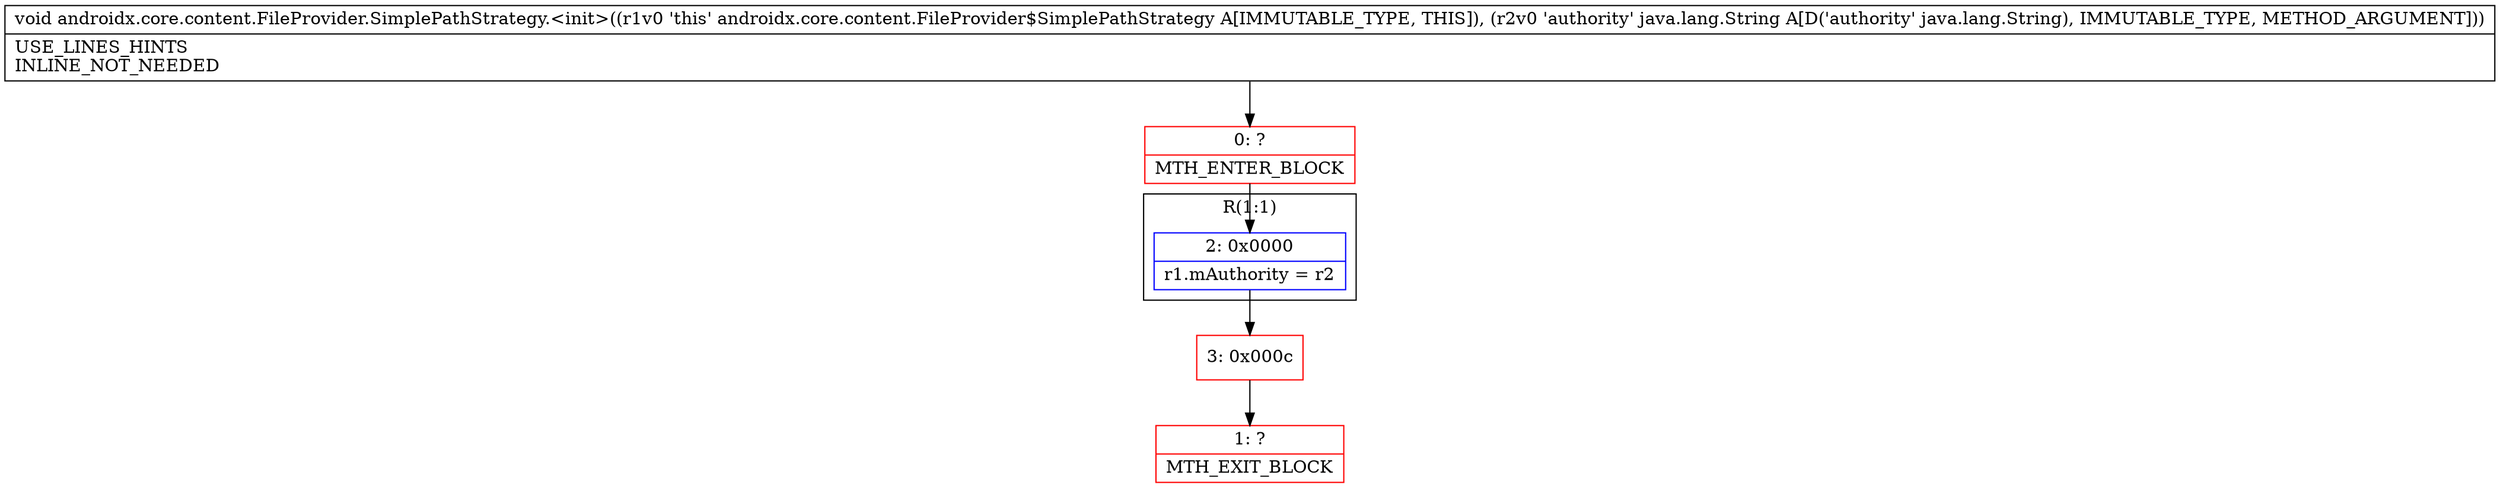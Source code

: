 digraph "CFG forandroidx.core.content.FileProvider.SimplePathStrategy.\<init\>(Ljava\/lang\/String;)V" {
subgraph cluster_Region_2022455196 {
label = "R(1:1)";
node [shape=record,color=blue];
Node_2 [shape=record,label="{2\:\ 0x0000|r1.mAuthority = r2\l}"];
}
Node_0 [shape=record,color=red,label="{0\:\ ?|MTH_ENTER_BLOCK\l}"];
Node_3 [shape=record,color=red,label="{3\:\ 0x000c}"];
Node_1 [shape=record,color=red,label="{1\:\ ?|MTH_EXIT_BLOCK\l}"];
MethodNode[shape=record,label="{void androidx.core.content.FileProvider.SimplePathStrategy.\<init\>((r1v0 'this' androidx.core.content.FileProvider$SimplePathStrategy A[IMMUTABLE_TYPE, THIS]), (r2v0 'authority' java.lang.String A[D('authority' java.lang.String), IMMUTABLE_TYPE, METHOD_ARGUMENT]))  | USE_LINES_HINTS\lINLINE_NOT_NEEDED\l}"];
MethodNode -> Node_0;Node_2 -> Node_3;
Node_0 -> Node_2;
Node_3 -> Node_1;
}

